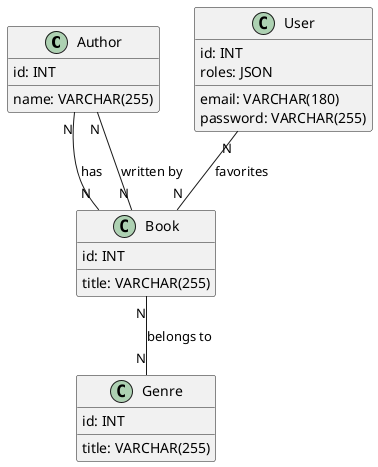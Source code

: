@startuml

class Author {
    id: INT
    name: VARCHAR(255)
}

class Book {
    id: INT
    title: VARCHAR(255)
}

class Genre {
    id: INT
    title: VARCHAR(255)
}

class User {
    id: INT
    email: VARCHAR(180)
    roles: JSON
    password: VARCHAR(255)
}

Author "N" -- "N" Book : has
Book "N" -- "N" Genre : belongs to
Book "N" -- "N" Author : written by
User "N" -- "N" Book : favorites

@enduml
